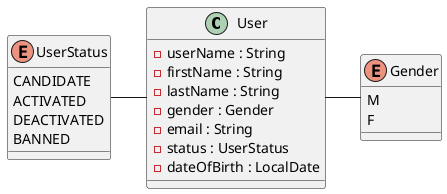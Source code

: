 @startuml
class User {
 - userName : String
 - firstName : String
 - lastName : String
 - gender : Gender
 - email : String
 - status : UserStatus
 - dateOfBirth : LocalDate  
}

enum Gender {
  M
  F
}

enum UserStatus {
  CANDIDATE
  ACTIVATED
  DEACTIVATED
  BANNED
}

User -left- UserStatus 
User -right- Gender
@enduml